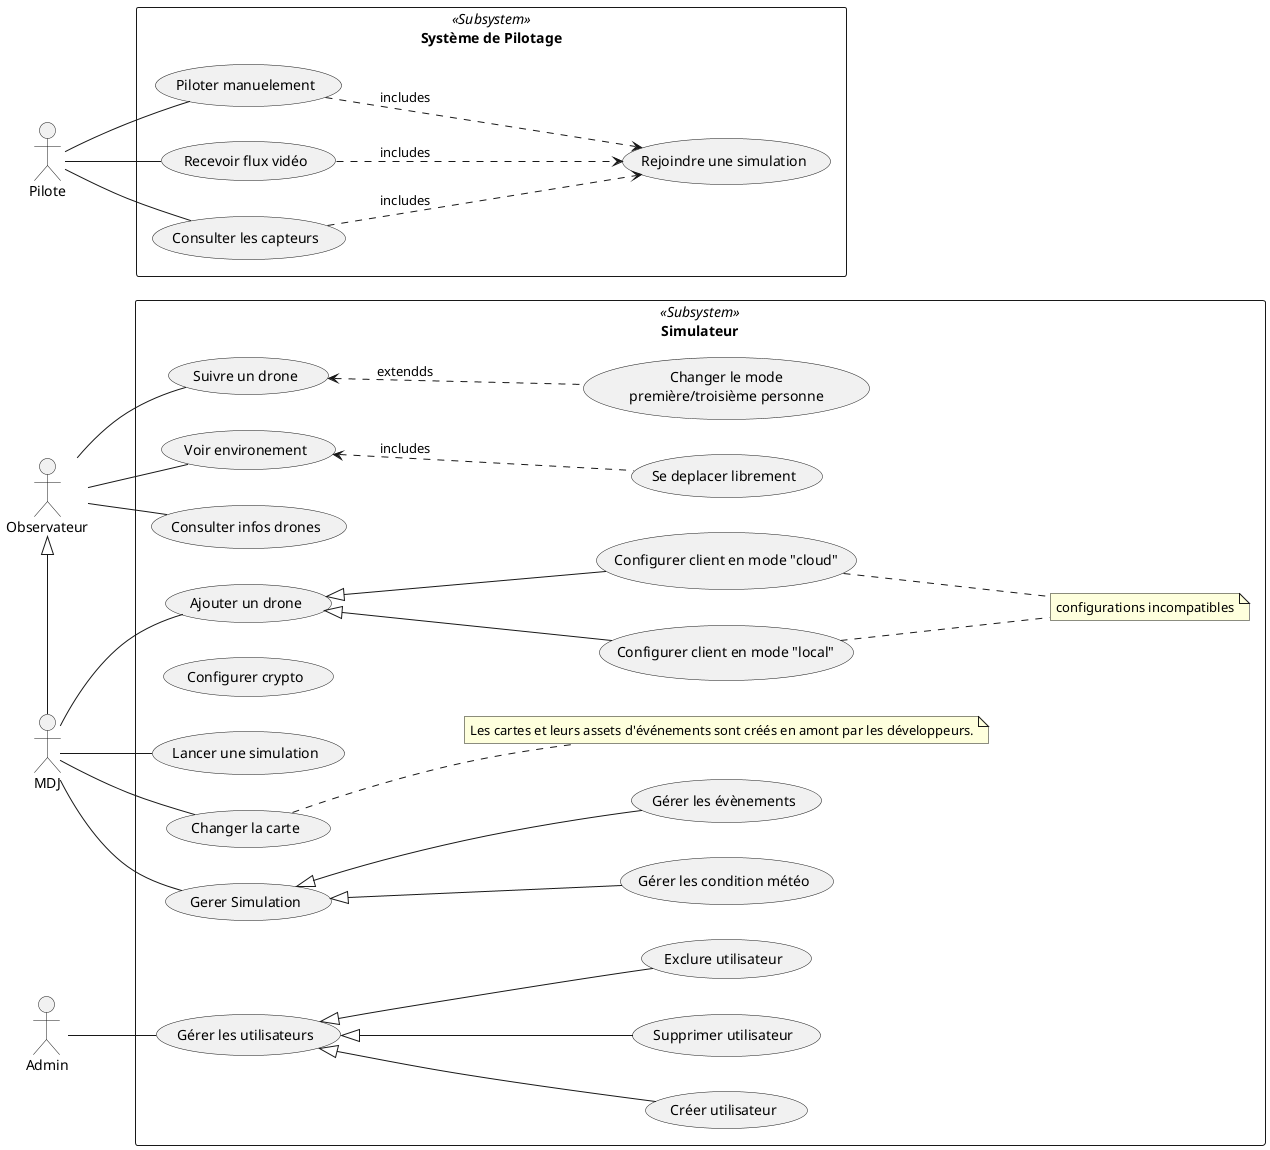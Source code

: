 @startuml

left to right direction

actor Observateur
actor MDJ
actor Pilote
actor Admin
'actor Admin

rectangle "Système de Pilotage" <<Subsystem>> as SysPilot {
    Pilote -- (Piloter manuelement)
    Pilote -- (Recevoir flux vidéo)
    Pilote -- (Consulter les capteurs)

    (Recevoir flux vidéo) ..> (Rejoindre une simulation) : includes
    (Piloter manuelement) ..> (Rejoindre une simulation) : includes
    (Consulter les capteurs) ..> (Rejoindre une simulation) : includes
}

MDJ -left-|> Observateur

rectangle Simulateur <<Subsystem>> {

    usecase (Suivre un drone) as follow_drone

    follow_drone <.down. (Changer le mode\npremière/troisième personne) : extendds
    (Voir environement) <.. (Se deplacer librement) : includes

    Observateur -- (Voir environement)
    Observateur -- follow_drone
    Observateur -- (Consulter infos drones)

    usecase (Ajouter un drone) as cfg_drone
    usecase (Configurer crypto) as cfg_crypt
    usecase (Configurer client en mode "local") as cfg_ardu_ss
    usecase (Configurer client en mode "cloud") as cfg_ardu_cs
    usecase (Lancer une simulation) as cfg_sim
    note "configurations incompatibles" as mutex1
    note "Les cartes et leurs assets d'événements sont créés en amont par les développeurs." as note1

    cfg_drone <|-- cfg_ardu_ss
    cfg_drone <|-- cfg_ardu_cs
    cfg_ardu_ss .. mutex1
    cfg_ardu_cs .. mutex1

    MDJ -- (Changer la carte)
    (Changer la carte) .. note1
    MDJ -- (Gerer Simulation)
    (Gerer Simulation) <|-- (Gérer les condition météo)
    (Gerer Simulation) <|-- (Gérer les évènements)
    MDJ -- cfg_drone
    MDJ -- cfg_sim

    Admin -- (Gérer les utilisateurs)
    (Gérer les utilisateurs) <|-- (Créer utilisateur)
    (Gérer les utilisateurs) <|-- (Supprimer utilisateur)
    (Gérer les utilisateurs) <|-- (Exclure utilisateur)

}

@enduml

